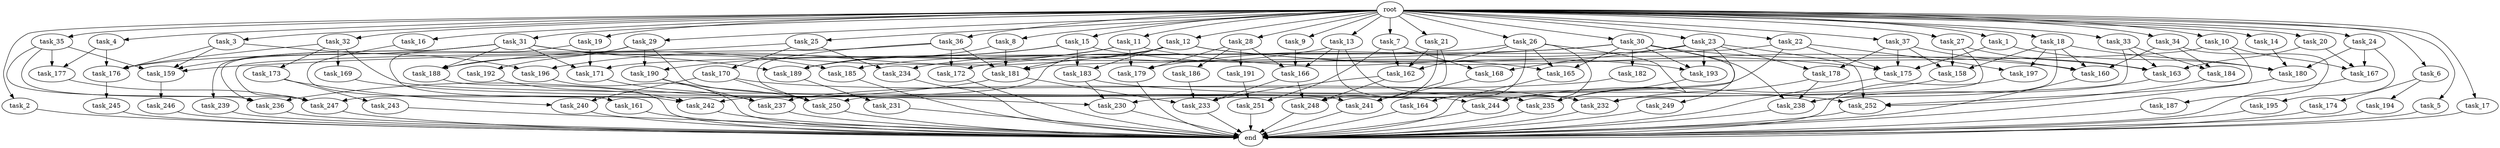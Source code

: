 digraph G {
  task_29 [size="1.024000"];
  task_32 [size="1.024000"];
  task_191 [size="137438953.472000"];
  task_28 [size="1.024000"];
  task_247 [size="2834678415.360000"];
  task_27 [size="1.024000"];
  task_251 [size="858993459.200000"];
  task_4 [size="1.024000"];
  task_2 [size="1.024000"];
  task_13 [size="1.024000"];
  task_182 [size="137438953.472000"];
  task_186 [size="137438953.472000"];
  task_177 [size="1554778161.152000"];
  task_168 [size="386547056.640000"];
  task_245 [size="77309411.328000"];
  task_6 [size="1.024000"];
  task_9 [size="1.024000"];
  task_175 [size="2104533975.040000"];
  task_189 [size="1632087572.480000"];
  task_159 [size="1692217114.624000"];
  task_188 [size="1322849927.168000"];
  task_164 [size="214748364.800000"];
  task_231 [size="137438953.472000"];
  task_158 [size="523986010.112000"];
  task_183 [size="1554778161.152000"];
  task_242 [size="936302870.528000"];
  task_179 [size="292057776.128000"];
  task_36 [size="1.024000"];
  task_16 [size="1.024000"];
  task_185 [size="764504178.688000"];
  task_249 [size="137438953.472000"];
  task_243 [size="420906795.008000"];
  task_161 [size="77309411.328000"];
  task_170 [size="420906795.008000"];
  task_15 [size="1.024000"];
  task_10 [size="1.024000"];
  task_171 [size="936302870.528000"];
  task_240 [size="1279900254.208000"];
  task_162 [size="944892805.120000"];
  task_250 [size="2104533975.040000"];
  task_235 [size="1211180777.472000"];
  task_167 [size="2138893713.408000"];
  task_190 [size="1391569403.904000"];
  task_237 [size="1151051235.328000"];
  task_26 [size="1.024000"];
  task_25 [size="1.024000"];
  task_31 [size="1.024000"];
  end [size="0.000000"];
  task_169 [size="309237645.312000"];
  task_192 [size="695784701.952000"];
  task_239 [size="549755813.888000"];
  task_180 [size="2886218022.912000"];
  task_18 [size="1.024000"];
  task_12 [size="1.024000"];
  task_230 [size="558345748.480000"];
  task_33 [size="1.024000"];
  task_238 [size="1692217114.624000"];
  task_197 [size="618475290.624000"];
  task_14 [size="1.024000"];
  task_241 [size="1666447310.848000"];
  task_173 [size="309237645.312000"];
  task_236 [size="2104533975.040000"];
  task_246 [size="549755813.888000"];
  task_184 [size="764504178.688000"];
  task_174 [size="695784701.952000"];
  task_21 [size="1.024000"];
  task_37 [size="1.024000"];
  task_244 [size="944892805.120000"];
  task_196 [size="1168231104.512000"];
  task_187 [size="549755813.888000"];
  task_23 [size="1.024000"];
  task_176 [size="1898375544.832000"];
  root [size="0.000000"];
  task_5 [size="1.024000"];
  task_195 [size="858993459.200000"];
  task_193 [size="292057776.128000"];
  task_11 [size="1.024000"];
  task_194 [size="695784701.952000"];
  task_234 [size="1279900254.208000"];
  task_3 [size="1.024000"];
  task_166 [size="1692217114.624000"];
  task_19 [size="1.024000"];
  task_232 [size="2405181685.760000"];
  task_22 [size="1.024000"];
  task_7 [size="1.024000"];
  task_165 [size="1047972020.224000"];
  task_34 [size="1.024000"];
  task_233 [size="2576980377.600000"];
  task_252 [size="1082331758.592000"];
  task_17 [size="1.024000"];
  task_248 [size="1589137899.520000"];
  task_20 [size="1.024000"];
  task_178 [size="154618822.656000"];
  task_1 [size="1.024000"];
  task_160 [size="1795296329.728000"];
  task_181 [size="2448131358.720000"];
  task_172 [size="996432412.672000"];
  task_35 [size="1.024000"];
  task_163 [size="1348619730.944000"];
  task_30 [size="1.024000"];
  task_24 [size="1.024000"];
  task_8 [size="1.024000"];

  task_29 -> task_192 [size="679477248.000000"];
  task_29 -> task_241 [size="679477248.000000"];
  task_29 -> task_188 [size="679477248.000000"];
  task_29 -> task_190 [size="679477248.000000"];
  task_32 -> task_169 [size="301989888.000000"];
  task_32 -> task_176 [size="301989888.000000"];
  task_32 -> task_244 [size="301989888.000000"];
  task_32 -> task_173 [size="301989888.000000"];
  task_191 -> task_251 [size="536870912.000000"];
  task_28 -> task_186 [size="134217728.000000"];
  task_28 -> task_179 [size="134217728.000000"];
  task_28 -> task_166 [size="134217728.000000"];
  task_28 -> task_191 [size="134217728.000000"];
  task_247 -> end [size="1.000000"];
  task_27 -> task_232 [size="134217728.000000"];
  task_27 -> task_163 [size="134217728.000000"];
  task_27 -> task_158 [size="134217728.000000"];
  task_251 -> end [size="1.000000"];
  task_4 -> task_176 [size="838860800.000000"];
  task_4 -> task_177 [size="838860800.000000"];
  task_2 -> end [size="1.000000"];
  task_13 -> task_232 [size="838860800.000000"];
  task_13 -> task_235 [size="838860800.000000"];
  task_13 -> task_234 [size="838860800.000000"];
  task_13 -> task_166 [size="838860800.000000"];
  task_182 -> task_237 [size="411041792.000000"];
  task_186 -> task_233 [size="536870912.000000"];
  task_177 -> task_247 [size="411041792.000000"];
  task_168 -> task_241 [size="536870912.000000"];
  task_245 -> end [size="1.000000"];
  task_6 -> task_194 [size="679477248.000000"];
  task_6 -> task_174 [size="679477248.000000"];
  task_9 -> task_166 [size="679477248.000000"];
  task_175 -> end [size="1.000000"];
  task_189 -> task_231 [size="134217728.000000"];
  task_159 -> task_246 [size="536870912.000000"];
  task_188 -> end [size="1.000000"];
  task_164 -> end [size="1.000000"];
  task_231 -> end [size="1.000000"];
  task_158 -> task_244 [size="411041792.000000"];
  task_183 -> task_230 [size="33554432.000000"];
  task_183 -> task_252 [size="33554432.000000"];
  task_242 -> end [size="1.000000"];
  task_179 -> end [size="1.000000"];
  task_36 -> task_247 [size="838860800.000000"];
  task_36 -> task_172 [size="838860800.000000"];
  task_36 -> task_250 [size="838860800.000000"];
  task_36 -> task_181 [size="838860800.000000"];
  task_16 -> task_161 [size="75497472.000000"];
  task_185 -> end [size="1.000000"];
  task_249 -> end [size="1.000000"];
  task_243 -> end [size="1.000000"];
  task_161 -> end [size="1.000000"];
  task_170 -> task_232 [size="838860800.000000"];
  task_170 -> task_240 [size="838860800.000000"];
  task_170 -> task_250 [size="838860800.000000"];
  task_15 -> task_189 [size="679477248.000000"];
  task_15 -> task_183 [size="679477248.000000"];
  task_15 -> task_165 [size="679477248.000000"];
  task_15 -> task_190 [size="679477248.000000"];
  task_10 -> task_167 [size="411041792.000000"];
  task_10 -> task_252 [size="411041792.000000"];
  task_10 -> task_181 [size="411041792.000000"];
  task_171 -> task_237 [size="411041792.000000"];
  task_240 -> end [size="1.000000"];
  task_162 -> task_233 [size="301989888.000000"];
  task_162 -> task_248 [size="301989888.000000"];
  task_250 -> end [size="1.000000"];
  task_235 -> end [size="1.000000"];
  task_167 -> end [size="1.000000"];
  task_190 -> task_250 [size="301989888.000000"];
  task_190 -> task_237 [size="301989888.000000"];
  task_237 -> end [size="1.000000"];
  task_26 -> task_185 [size="209715200.000000"];
  task_26 -> task_162 [size="209715200.000000"];
  task_26 -> task_164 [size="209715200.000000"];
  task_26 -> task_235 [size="209715200.000000"];
  task_26 -> task_165 [size="209715200.000000"];
  task_26 -> task_244 [size="209715200.000000"];
  task_25 -> task_176 [size="411041792.000000"];
  task_25 -> task_170 [size="411041792.000000"];
  task_25 -> task_234 [size="411041792.000000"];
  task_31 -> task_189 [size="536870912.000000"];
  task_31 -> task_185 [size="536870912.000000"];
  task_31 -> task_171 [size="536870912.000000"];
  task_31 -> task_236 [size="536870912.000000"];
  task_31 -> task_159 [size="536870912.000000"];
  task_31 -> task_188 [size="536870912.000000"];
  task_31 -> task_239 [size="536870912.000000"];
  task_169 -> task_230 [size="301989888.000000"];
  task_192 -> task_242 [size="536870912.000000"];
  task_239 -> end [size="1.000000"];
  task_180 -> end [size="1.000000"];
  task_18 -> task_160 [size="301989888.000000"];
  task_18 -> task_238 [size="301989888.000000"];
  task_18 -> task_180 [size="301989888.000000"];
  task_18 -> task_197 [size="301989888.000000"];
  task_18 -> task_158 [size="301989888.000000"];
  task_12 -> task_175 [size="838860800.000000"];
  task_12 -> task_247 [size="838860800.000000"];
  task_12 -> task_183 [size="838860800.000000"];
  task_12 -> task_160 [size="838860800.000000"];
  task_12 -> task_181 [size="838860800.000000"];
  task_12 -> task_196 [size="838860800.000000"];
  task_230 -> end [size="1.000000"];
  task_33 -> task_230 [size="209715200.000000"];
  task_33 -> task_163 [size="209715200.000000"];
  task_33 -> task_184 [size="209715200.000000"];
  task_238 -> end [size="1.000000"];
  task_197 -> end [size="1.000000"];
  task_14 -> task_180 [size="838860800.000000"];
  task_241 -> end [size="1.000000"];
  task_173 -> task_240 [size="411041792.000000"];
  task_173 -> task_243 [size="411041792.000000"];
  task_236 -> end [size="1.000000"];
  task_246 -> end [size="1.000000"];
  task_184 -> task_252 [size="536870912.000000"];
  task_174 -> end [size="1.000000"];
  task_21 -> task_248 [size="411041792.000000"];
  task_21 -> task_241 [size="411041792.000000"];
  task_21 -> task_162 [size="411041792.000000"];
  task_37 -> task_175 [size="75497472.000000"];
  task_37 -> task_158 [size="75497472.000000"];
  task_37 -> task_160 [size="75497472.000000"];
  task_37 -> task_178 [size="75497472.000000"];
  task_244 -> end [size="1.000000"];
  task_196 -> end [size="1.000000"];
  task_187 -> end [size="1.000000"];
  task_23 -> task_250 [size="75497472.000000"];
  task_23 -> task_168 [size="75497472.000000"];
  task_23 -> task_179 [size="75497472.000000"];
  task_23 -> task_193 [size="75497472.000000"];
  task_23 -> task_252 [size="75497472.000000"];
  task_23 -> task_178 [size="75497472.000000"];
  task_176 -> task_245 [size="75497472.000000"];
  root -> task_12 [size="1.000000"];
  root -> task_36 [size="1.000000"];
  root -> task_16 [size="1.000000"];
  root -> task_9 [size="1.000000"];
  root -> task_1 [size="1.000000"];
  root -> task_11 [size="1.000000"];
  root -> task_22 [size="1.000000"];
  root -> task_7 [size="1.000000"];
  root -> task_28 [size="1.000000"];
  root -> task_4 [size="1.000000"];
  root -> task_34 [size="1.000000"];
  root -> task_2 [size="1.000000"];
  root -> task_15 [size="1.000000"];
  root -> task_10 [size="1.000000"];
  root -> task_29 [size="1.000000"];
  root -> task_21 [size="1.000000"];
  root -> task_17 [size="1.000000"];
  root -> task_18 [size="1.000000"];
  root -> task_27 [size="1.000000"];
  root -> task_20 [size="1.000000"];
  root -> task_23 [size="1.000000"];
  root -> task_6 [size="1.000000"];
  root -> task_32 [size="1.000000"];
  root -> task_5 [size="1.000000"];
  root -> task_37 [size="1.000000"];
  root -> task_26 [size="1.000000"];
  root -> task_25 [size="1.000000"];
  root -> task_8 [size="1.000000"];
  root -> task_35 [size="1.000000"];
  root -> task_13 [size="1.000000"];
  root -> task_30 [size="1.000000"];
  root -> task_19 [size="1.000000"];
  root -> task_33 [size="1.000000"];
  root -> task_24 [size="1.000000"];
  root -> task_3 [size="1.000000"];
  root -> task_31 [size="1.000000"];
  root -> task_14 [size="1.000000"];
  task_5 -> end [size="1.000000"];
  task_195 -> end [size="1.000000"];
  task_193 -> task_235 [size="134217728.000000"];
  task_11 -> task_189 [size="75497472.000000"];
  task_11 -> task_193 [size="75497472.000000"];
  task_11 -> task_179 [size="75497472.000000"];
  task_11 -> task_188 [size="75497472.000000"];
  task_194 -> end [size="1.000000"];
  task_234 -> end [size="1.000000"];
  task_3 -> task_176 [size="301989888.000000"];
  task_3 -> task_159 [size="301989888.000000"];
  task_3 -> task_196 [size="301989888.000000"];
  task_166 -> task_233 [size="838860800.000000"];
  task_166 -> task_248 [size="838860800.000000"];
  task_19 -> task_242 [size="75497472.000000"];
  task_19 -> task_171 [size="75497472.000000"];
  task_232 -> end [size="1.000000"];
  task_22 -> task_175 [size="301989888.000000"];
  task_22 -> task_242 [size="301989888.000000"];
  task_22 -> task_197 [size="301989888.000000"];
  task_22 -> task_171 [size="301989888.000000"];
  task_7 -> task_168 [size="301989888.000000"];
  task_7 -> task_162 [size="301989888.000000"];
  task_7 -> task_251 [size="301989888.000000"];
  task_165 -> end [size="1.000000"];
  task_34 -> task_187 [size="536870912.000000"];
  task_34 -> task_160 [size="536870912.000000"];
  task_34 -> task_184 [size="536870912.000000"];
  task_233 -> end [size="1.000000"];
  task_252 -> end [size="1.000000"];
  task_17 -> end [size="1.000000"];
  task_248 -> end [size="1.000000"];
  task_20 -> task_167 [size="838860800.000000"];
  task_20 -> task_163 [size="838860800.000000"];
  task_178 -> task_232 [size="536870912.000000"];
  task_178 -> task_238 [size="536870912.000000"];
  task_1 -> task_175 [size="838860800.000000"];
  task_1 -> task_180 [size="838860800.000000"];
  task_160 -> end [size="1.000000"];
  task_181 -> task_233 [size="838860800.000000"];
  task_181 -> task_236 [size="838860800.000000"];
  task_172 -> end [size="1.000000"];
  task_35 -> task_247 [size="679477248.000000"];
  task_35 -> task_177 [size="679477248.000000"];
  task_35 -> task_159 [size="679477248.000000"];
  task_35 -> task_236 [size="679477248.000000"];
  task_163 -> task_238 [size="679477248.000000"];
  task_30 -> task_163 [size="134217728.000000"];
  task_30 -> task_249 [size="134217728.000000"];
  task_30 -> task_159 [size="134217728.000000"];
  task_30 -> task_182 [size="134217728.000000"];
  task_30 -> task_238 [size="134217728.000000"];
  task_30 -> task_193 [size="134217728.000000"];
  task_30 -> task_165 [size="134217728.000000"];
  task_30 -> task_172 [size="134217728.000000"];
  task_24 -> task_167 [size="838860800.000000"];
  task_24 -> task_180 [size="838860800.000000"];
  task_24 -> task_195 [size="838860800.000000"];
  task_8 -> task_189 [size="301989888.000000"];
  task_8 -> task_181 [size="301989888.000000"];
}
